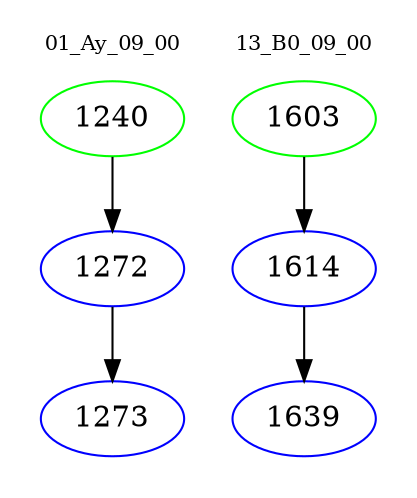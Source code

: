 digraph{
subgraph cluster_0 {
color = white
label = "01_Ay_09_00";
fontsize=10;
T0_1240 [label="1240", color="green"]
T0_1240 -> T0_1272 [color="black"]
T0_1272 [label="1272", color="blue"]
T0_1272 -> T0_1273 [color="black"]
T0_1273 [label="1273", color="blue"]
}
subgraph cluster_1 {
color = white
label = "13_B0_09_00";
fontsize=10;
T1_1603 [label="1603", color="green"]
T1_1603 -> T1_1614 [color="black"]
T1_1614 [label="1614", color="blue"]
T1_1614 -> T1_1639 [color="black"]
T1_1639 [label="1639", color="blue"]
}
}
